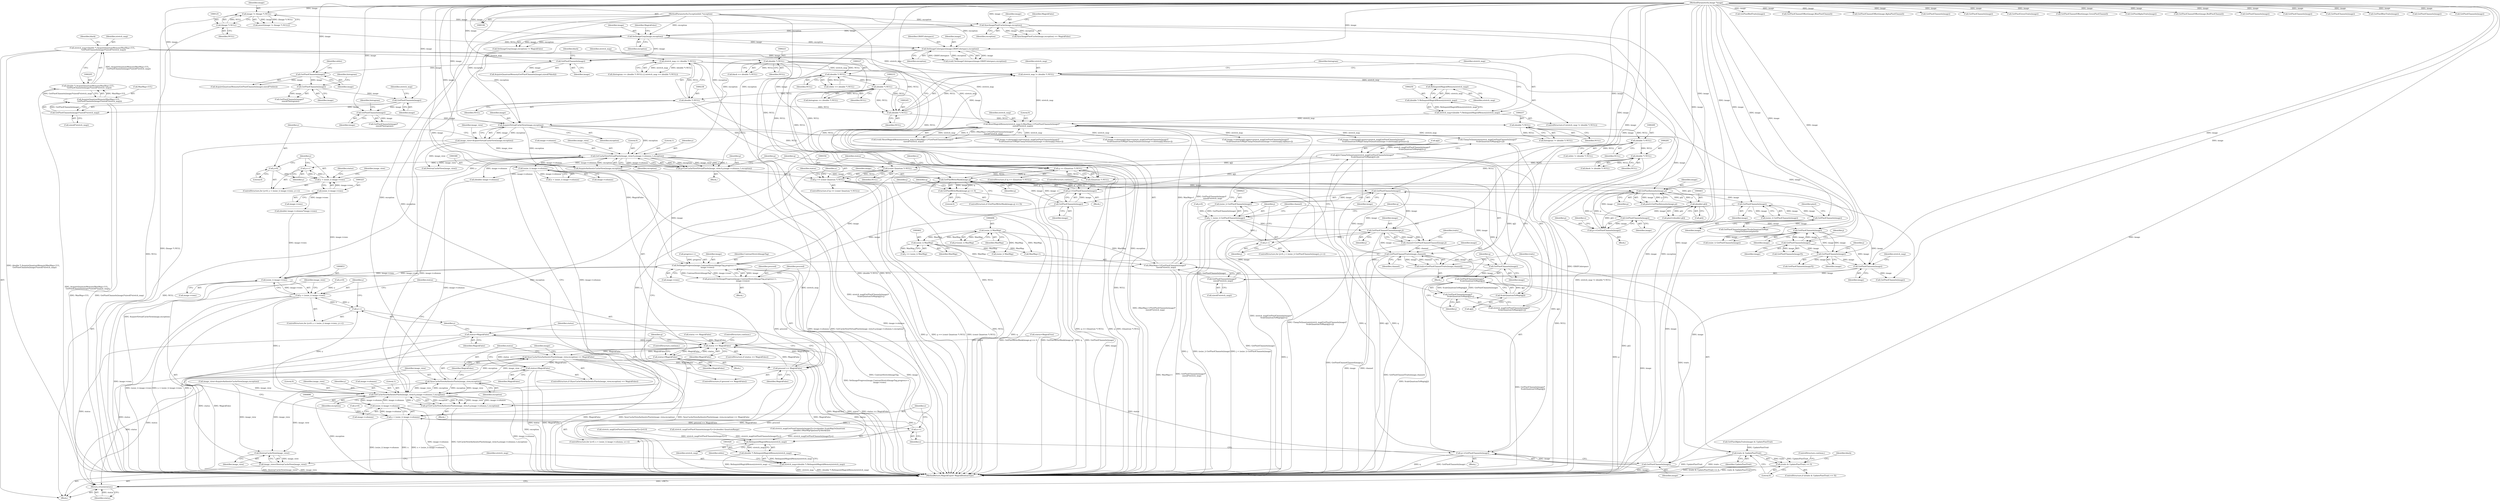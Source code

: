 digraph "0_ImageMagick_1cc6f0ccc92c20c7cab6c4a7335daf29c91f0d8e@pointer" {
"1000961" [label="(Call,ClampToQuantum(stretch_map[GetPixelChannels(image)*\n          ScaleQuantumToMap(q[j])+j]))"];
"1000544" [label="(Call,ResetMagickMemory(stretch_map,0,(MaxMap+1)*GetPixelChannels(image)*\n    sizeof(*stretch_map)))"];
"1000247" [label="(Call,stretch_map=(double *) RelinquishMagickMemory(stretch_map))"];
"1000249" [label="(Call,(double *) RelinquishMagickMemory(stretch_map))"];
"1000251" [label="(Call,RelinquishMagickMemory(stretch_map))"];
"1000242" [label="(Call,stretch_map != (double *) NULL)"];
"1000235" [label="(Call,stretch_map == (double *) NULL)"];
"1000202" [label="(Call,stretch_map=(double *) AcquireQuantumMemory(MaxMap+1UL,\n    GetPixelChannels(image)*sizeof(*stretch_map)))"];
"1000204" [label="(Call,(double *) AcquireQuantumMemory(MaxMap+1UL,\n    GetPixelChannels(image)*sizeof(*stretch_map)))"];
"1000206" [label="(Call,AcquireQuantumMemory(MaxMap+1UL,\n    GetPixelChannels(image)*sizeof(*stretch_map)))"];
"1000210" [label="(Call,GetPixelChannels(image)*sizeof(*stretch_map))"];
"1000211" [label="(Call,GetPixelChannels(image))"];
"1000197" [label="(Call,GetPixelChannels(image))"];
"1000183" [label="(Call,GetPixelChannels(image))"];
"1000173" [label="(Call,GetPixelChannels(image))"];
"1000158" [label="(Call,SetImageGray(image,exception))"];
"1000150" [label="(Call,SyncImagePixelCache(image,exception))"];
"1000122" [label="(Call,image != (Image *) NULL)"];
"1000107" [label="(MethodParameterIn,Image *image)"];
"1000124" [label="(Call,(Image *) NULL)"];
"1000110" [label="(MethodParameterIn,ExceptionInfo *exception)"];
"1000164" [label="(Call,SetImageColorspace(image,GRAYColorspace,exception))"];
"1000237" [label="(Call,(double *) NULL)"];
"1000232" [label="(Call,(double *) NULL)"];
"1000226" [label="(Call,(double *) NULL)"];
"1000220" [label="(Call,(double *) NULL)"];
"1000244" [label="(Call,(double *) NULL)"];
"1000547" [label="(Call,(MaxMap+1)*GetPixelChannels(image)*\n    sizeof(*stretch_map))"];
"1000495" [label="(Call,(ssize_t) MaxMap)"];
"1000461" [label="(Call,(ssize_t) MaxMap)"];
"1000551" [label="(Call,GetPixelChannels(image)*\n    sizeof(*stretch_map))"];
"1000552" [label="(Call,GetPixelChannels(image))"];
"1000510" [label="(Call,GetPixelChannels(image))"];
"1000473" [label="(Call,GetPixelChannels(image))"];
"1000434" [label="(Call,GetPixelChannels(image))"];
"1000315" [label="(Call,AcquireVirtualCacheView(image,exception))"];
"1000308" [label="(Call,GetPixelChannels(image))"];
"1000420" [label="(Call,GetPixelChannels(image))"];
"1000389" [label="(Call,GetPixelChannels(image))"];
"1000378" [label="(Call,GetPixelIntensity(image,p))"];
"1000402" [label="(Call,(double) p[i])"];
"1000351" [label="(Call,p == (const Quantum *) NULL)"];
"1000339" [label="(Call,p=GetCacheViewVirtualPixels(image_view,0,y,image->columns,1,exception))"];
"1000341" [label="(Call,GetCacheViewVirtualPixels(image_view,0,y,image->columns,1,exception))"];
"1000313" [label="(Call,image_view=AcquireVirtualCacheView(image,exception))"];
"1000322" [label="(Call,y < (ssize_t) image->rows)"];
"1000329" [label="(Call,y++)"];
"1000319" [label="(Call,y=0)"];
"1000324" [label="(Call,(ssize_t) image->rows)"];
"1000367" [label="(Call,(ssize_t) image->columns)"];
"1000353" [label="(Call,(const Quantum *) NULL)"];
"1000280" [label="(Call,(double *) NULL)"];
"1000268" [label="(Call,(double *) NULL)"];
"1000256" [label="(Call,(double *) NULL)"];
"1000418" [label="(Call,p+=GetPixelChannels(image))"];
"1000412" [label="(Call,GetPixelChannels(image))"];
"1000957" [label="(Call,q[j]=ClampToQuantum(stretch_map[GetPixelChannels(image)*\n          ScaleQuantumToMap(q[j])+j]))"];
"1000879" [label="(Call,q == (Quantum *) NULL)"];
"1000906" [label="(Call,GetPixelWriteMask(image,q))"];
"1000905" [label="(Call,GetPixelWriteMask(image,q) == 0)"];
"1000911" [label="(Call,q+=GetPixelChannels(image))"];
"1000913" [label="(Call,GetPixelChannels(image))"];
"1000998" [label="(Call,SetImageProgress(image,ContrastStretchImageTag,progress++,\n          image->rows))"];
"1000852" [label="(Call,(ssize_t) image->rows)"];
"1000850" [label="(Call,y < (ssize_t) image->rows)"];
"1000857" [label="(Call,y++)"];
"1000869" [label="(Call,GetCacheViewAuthenticPixels(image_view,0,y,image->columns,1,exception))"];
"1000867" [label="(Call,q=GetCacheViewAuthenticPixels(image_view,0,y,image->columns,1,exception))"];
"1000895" [label="(Call,(ssize_t) image->columns)"];
"1000893" [label="(Call,x < (ssize_t) image->columns)"];
"1000900" [label="(Call,x++)"];
"1000979" [label="(Call,SyncCacheViewAuthenticPixels(image_view,exception))"];
"1000978" [label="(Call,SyncCacheViewAuthenticPixels(image_view,exception) == MagickFalse)"];
"1000863" [label="(Call,status == MagickFalse)"];
"1000885" [label="(Call,status=MagickFalse)"];
"1001035" [label="(Return,return(status);)"];
"1000983" [label="(Call,status=MagickFalse)"];
"1001007" [label="(Call,proceed == MagickFalse)"];
"1001010" [label="(Call,status=MagickFalse)"];
"1001015" [label="(Call,DestroyCacheView(image_view))"];
"1001013" [label="(Call,image_view=DestroyCacheView(image_view))"];
"1000996" [label="(Call,proceed=SetImageProgress(image,ContrastStretchImageTag,progress++,\n          image->rows))"];
"1000924" [label="(Call,GetPixelChannels(image))"];
"1000922" [label="(Call,(ssize_t) GetPixelChannels(image))"];
"1000920" [label="(Call,j < (ssize_t) GetPixelChannels(image))"];
"1000932" [label="(Call,GetPixelChannelChannel(image,j))"];
"1000926" [label="(Call,j++)"];
"1000930" [label="(Call,channel=GetPixelChannelChannel(image,j))"];
"1000938" [label="(Call,GetPixelChannelTraits(image,channel))"];
"1000936" [label="(Call,traits=GetPixelChannelTraits(image,channel))"];
"1000943" [label="(Call,traits & UpdatePixelTrait)"];
"1000942" [label="(Call,(traits & UpdatePixelTrait) == 0)"];
"1000966" [label="(Call,GetPixelChannels(image))"];
"1000965" [label="(Call,GetPixelChannels(image)*\n          ScaleQuantumToMap(q[j]))"];
"1000964" [label="(Call,GetPixelChannels(image)*\n          ScaleQuantumToMap(q[j])+j)"];
"1000975" [label="(Call,GetPixelChannels(image))"];
"1000973" [label="(Call,q+=GetPixelChannels(image))"];
"1000968" [label="(Call,ScaleQuantumToMap(q[j]))"];
"1001021" [label="(Call,RelinquishMagickMemory(stretch_map))"];
"1001019" [label="(Call,(double *) RelinquishMagickMemory(stretch_map))"];
"1001017" [label="(Call,stretch_map=(double *) RelinquishMagickMemory(stretch_map))"];
"1000124" [label="(Call,(Image *) NULL)"];
"1000967" [label="(Identifier,image)"];
"1000367" [label="(Call,(ssize_t) image->columns)"];
"1000888" [label="(ControlStructure,continue;)"];
"1000166" [label="(Identifier,GRAYColorspace)"];
"1000335" [label="(Call,status == MagickFalse)"];
"1000854" [label="(Call,image->rows)"];
"1000997" [label="(Identifier,proceed)"];
"1000510" [label="(Call,GetPixelChannels(image))"];
"1000690" [label="(Call,GetPixelRedTraits(image))"];
"1000472" [label="(Call,GetPixelChannels(image)*j)"];
"1000962" [label="(Call,stretch_map[GetPixelChannels(image)*\n          ScaleQuantumToMap(q[j])+j])"];
"1000548" [label="(Call,MaxMap+1)"];
"1001014" [label="(Identifier,image_view)"];
"1000497" [label="(Identifier,MaxMap)"];
"1000880" [label="(Identifier,q)"];
"1000172" [label="(Call,AcquireQuantumMemory(GetPixelChannels(image),sizeof(*black)))"];
"1000973" [label="(Call,q+=GetPixelChannels(image))"];
"1000972" [label="(Identifier,j)"];
"1000339" [label="(Call,p=GetCacheViewVirtualPixels(image_view,0,y,image->columns,1,exception))"];
"1000984" [label="(Identifier,status)"];
"1000982" [label="(Identifier,MagickFalse)"];
"1000165" [label="(Identifier,image)"];
"1000906" [label="(Call,GetPixelWriteMask(image,q))"];
"1000893" [label="(Call,x < (ssize_t) image->columns)"];
"1000811" [label="(Call,image->colormap[j].alpha=stretch_map[GetPixelChannels(image)*\n              ScaleQuantumToMap(ClampToQuantum(image->colormap[j].alpha))+i])"];
"1000975" [label="(Call,GetPixelChannels(image))"];
"1000943" [label="(Call,traits & UpdatePixelTrait)"];
"1000345" [label="(Call,image->columns)"];
"1000577" [label="(Call,(ssize_t) MaxMap)"];
"1000964" [label="(Call,GetPixelChannels(image)*\n          ScaleQuantumToMap(q[j])+j)"];
"1000937" [label="(Identifier,traits)"];
"1000387" [label="(Call,(ssize_t) GetPixelChannels(image))"];
"1000920" [label="(Call,j < (ssize_t) GetPixelChannels(image))"];
"1000326" [label="(Call,image->rows)"];
"1000242" [label="(Call,stretch_map != (double *) NULL)"];
"1000843" [label="(Call,AcquireAuthenticCacheView(image,exception))"];
"1000886" [label="(Identifier,status)"];
"1000228" [label="(Identifier,NULL)"];
"1000412" [label="(Call,GetPixelChannels(image))"];
"1001037" [label="(MethodReturn,MagickExport MagickBooleanType)"];
"1000977" [label="(ControlStructure,if (SyncCacheViewAuthenticPixels(image_view,exception) == MagickFalse))"];
"1000928" [label="(Block,)"];
"1000459" [label="(Call,j <= (ssize_t) MaxMap)"];
"1000737" [label="(Call,image->colormap[j].green=stretch_map[GetPixelChannels(image)*\n              ScaleQuantumToMap(ClampToQuantum(image->colormap[j].green))+i])"];
"1000902" [label="(Block,)"];
"1000934" [label="(Identifier,j)"];
"1000435" [label="(Identifier,image)"];
"1000342" [label="(Identifier,image_view)"];
"1000979" [label="(Call,SyncCacheViewAuthenticPixels(image_view,exception))"];
"1000315" [label="(Call,AcquireVirtualCacheView(image,exception))"];
"1000344" [label="(Identifier,y)"];
"1000266" [label="(Call,white != (double *) NULL)"];
"1000234" [label="(Identifier,NULL)"];
"1000771" [label="(Call,GetPixelChannelOffset(image,BluePixelChannel))"];
"1000808" [label="(Call,GetPixelChannelOffset(image,AlphaPixelChannel))"];
"1000121" [label="(Call,assert(image != (Image *) NULL))"];
"1000158" [label="(Call,SetImageGray(image,exception))"];
"1000196" [label="(Call,GetPixelChannels(image)*\n    sizeof(*histogram))"];
"1000607" [label="(Call,GetPixelChannels(image))"];
"1000378" [label="(Call,GetPixelIntensity(image,p))"];
"1000321" [label="(Literal,0)"];
"1000218" [label="(Call,black == (double *) NULL)"];
"1000863" [label="(Call,status == MagickFalse)"];
"1000210" [label="(Call,GetPixelChannels(image)*sizeof(*stretch_map))"];
"1000897" [label="(Call,image->columns)"];
"1000980" [label="(Identifier,image_view)"];
"1000174" [label="(Identifier,image)"];
"1000981" [label="(Identifier,exception)"];
"1000871" [label="(Literal,0)"];
"1000944" [label="(Identifier,traits)"];
"1000236" [label="(Identifier,stretch_map)"];
"1000947" [label="(ControlStructure,continue;)"];
"1000749" [label="(Call,GetPixelChannels(image))"];
"1000206" [label="(Call,AcquireQuantumMemory(MaxMap+1UL,\n    GetPixelChannels(image)*sizeof(*stretch_map)))"];
"1000556" [label="(Identifier,stretch_map)"];
"1000243" [label="(Identifier,stretch_map)"];
"1000965" [label="(Call,GetPixelChannels(image)*\n          ScaleQuantumToMap(q[j]))"];
"1000317" [label="(Identifier,exception)"];
"1000353" [label="(Call,(const Quantum *) NULL)"];
"1000167" [label="(Identifier,exception)"];
"1001035" [label="(Return,return(status);)"];
"1000224" [label="(Call,white == (double *) NULL)"];
"1000400" [label="(Call,pixel=(double) p[i])"];
"1000926" [label="(Call,j++)"];
"1000727" [label="(Call,GetPixelGreenTraits(image))"];
"1000420" [label="(Call,GetPixelChannels(image))"];
"1000463" [label="(Identifier,MaxMap)"];
"1000931" [label="(Identifier,channel)"];
"1000642" [label="(Call,stretch_map[GetPixelChannels(image)*j+i]=(double) ScaleMapToQuantum(\n              (double) (MaxMap*gamma*(j-black[i]))))"];
"1000552" [label="(Call,GetPixelChannels(image))"];
"1000958" [label="(Call,q[j])"];
"1000187" [label="(Identifier,white)"];
"1000183" [label="(Call,GetPixelChannels(image))"];
"1001003" [label="(Call,image->rows)"];
"1000473" [label="(Call,GetPixelChannels(image))"];
"1000519" [label="(Call,(double) image->columns)"];
"1000900" [label="(Call,x++)"];
"1000434" [label="(Call,GetPixelChannels(image))"];
"1000869" [label="(Call,GetCacheViewAuthenticPixels(image_view,0,y,image->columns,1,exception))"];
"1000246" [label="(Identifier,NULL)"];
"1000404" [label="(Call,p[i])"];
"1000322" [label="(Call,y < (ssize_t) image->rows)"];
"1001010" [label="(Call,status=MagickFalse)"];
"1000173" [label="(Call,GetPixelChannels(image))"];
"1000258" [label="(Identifier,NULL)"];
"1000330" [label="(Identifier,y)"];
"1000734" [label="(Call,GetPixelChannelOffset(image,GreenPixelChannel))"];
"1001019" [label="(Call,(double *) RelinquishMagickMemory(stretch_map))"];
"1000542" [label="(Call,(void) ResetMagickMemory(stretch_map,0,(MaxMap+1)*GetPixelChannels(image)*\n    sizeof(*stretch_map)))"];
"1000983" [label="(Call,status=MagickFalse)"];
"1000939" [label="(Identifier,image)"];
"1001021" [label="(Call,RelinquishMagickMemory(stretch_map))"];
"1000162" [label="(Call,(void) SetImageColorspace(image,GRAYColorspace,exception))"];
"1000157" [label="(Call,SetImageGray(image,exception) != MagickFalse)"];
"1000909" [label="(Literal,0)"];
"1000107" [label="(MethodParameterIn,Image *image)"];
"1000235" [label="(Call,stretch_map == (double *) NULL)"];
"1000352" [label="(Identifier,p)"];
"1000282" [label="(Identifier,NULL)"];
"1000904" [label="(ControlStructure,if (GetPixelWriteMask(image,q) == 0))"];
"1000153" [label="(Identifier,MagickFalse)"];
"1000232" [label="(Call,(double *) NULL)"];
"1000946" [label="(Literal,0)"];
"1000847" [label="(Call,y=0)"];
"1000907" [label="(Identifier,image)"];
"1000254" [label="(Call,histogram != (double *) NULL)"];
"1000864" [label="(Identifier,status)"];
"1000184" [label="(Identifier,image)"];
"1000966" [label="(Call,GetPixelChannels(image))"];
"1000914" [label="(Identifier,image)"];
"1000211" [label="(Call,GetPixelChannels(image))"];
"1000126" [label="(Identifier,NULL)"];
"1000363" [label="(Identifier,x)"];
"1000318" [label="(ControlStructure,for (y=0; y < (ssize_t) image->rows; y++))"];
"1000867" [label="(Call,q=GetCacheViewAuthenticPixels(image_view,0,y,image->columns,1,exception))"];
"1000936" [label="(Call,traits=GetPixelChannelTraits(image,channel))"];
"1000546" [label="(Literal,0)"];
"1000351" [label="(Call,p == (const Quantum *) NULL)"];
"1000989" [label="(Identifier,image)"];
"1000917" [label="(Call,j=0)"];
"1001022" [label="(Identifier,stretch_map)"];
"1000940" [label="(Identifier,channel)"];
"1000512" [label="(Identifier,j)"];
"1000207" [label="(Call,MaxMap+1UL)"];
"1000255" [label="(Identifier,histogram)"];
"1001000" [label="(Identifier,ContrastStretchImageTag)"];
"1000239" [label="(Identifier,NULL)"];
"1000801" [label="(Call,GetPixelAlphaTraits(image))"];
"1000932" [label="(Call,GetPixelChannelChannel(image,j))"];
"1000389" [label="(Call,GetPixelChannels(image))"];
"1000908" [label="(Identifier,q)"];
"1000925" [label="(Identifier,image)"];
"1000390" [label="(Identifier,image)"];
"1000851" [label="(Identifier,y)"];
"1000251" [label="(Call,RelinquishMagickMemory(stretch_map))"];
"1000256" [label="(Call,(double *) NULL)"];
"1000868" [label="(Identifier,q)"];
"1000402" [label="(Call,(double) p[i])"];
"1000249" [label="(Call,(double *) RelinquishMagickMemory(stretch_map))"];
"1000413" [label="(Identifier,image)"];
"1000111" [label="(Block,)"];
"1000215" [label="(Identifier,stretch_map)"];
"1000915" [label="(ControlStructure,continue;)"];
"1000331" [label="(Block,)"];
"1000551" [label="(Call,GetPixelChannels(image)*\n    sizeof(*stretch_map))"];
"1000340" [label="(Identifier,p)"];
"1000307" [label="(Call,GetPixelChannels(image)*\n    sizeof(*histogram))"];
"1000697" [label="(Call,GetPixelChannelOffset(image,RedPixelChannel))"];
"1000910" [label="(Block,)"];
"1000241" [label="(ControlStructure,if (stretch_map != (double *) NULL))"];
"1000870" [label="(Identifier,image_view)"];
"1000226" [label="(Call,(double *) NULL)"];
"1001013" [label="(Call,image_view=DestroyCacheView(image_view))"];
"1000872" [label="(Identifier,y)"];
"1000544" [label="(Call,ResetMagickMemory(stretch_map,0,(MaxMap+1)*GetPixelChannels(image)*\n    sizeof(*stretch_map)))"];
"1000970" [label="(Identifier,q)"];
"1000547" [label="(Call,(MaxMap+1)*GetPixelChannels(image)*\n    sizeof(*stretch_map))"];
"1000927" [label="(Identifier,j)"];
"1000432" [label="(Call,(ssize_t) GetPixelChannels(image))"];
"1000994" [label="(Block,)"];
"1000978" [label="(Call,SyncCacheViewAuthenticPixels(image_view,exception) == MagickFalse)"];
"1000553" [label="(Identifier,image)"];
"1000873" [label="(Call,image->columns)"];
"1000918" [label="(Identifier,j)"];
"1000961" [label="(Call,ClampToQuantum(stretch_map[GetPixelChannels(image)*\n          ScaleQuantumToMap(q[j])+j]))"];
"1000889" [label="(ControlStructure,for (x=0; x < (ssize_t) image->columns; x++))"];
"1000876" [label="(Literal,1)"];
"1001007" [label="(Call,proceed == MagickFalse)"];
"1000268" [label="(Call,(double *) NULL)"];
"1000996" [label="(Call,proceed=SetImageProgress(image,ContrastStretchImageTag,progress++,\n          image->rows))"];
"1000308" [label="(Call,GetPixelChannels(image))"];
"1000901" [label="(Identifier,x)"];
"1000957" [label="(Call,q[j]=ClampToQuantum(stretch_map[GetPixelChannels(image)*\n          ScaleQuantumToMap(q[j])+j]))"];
"1000222" [label="(Identifier,NULL)"];
"1000700" [label="(Call,image->colormap[j].red=stretch_map[GetPixelChannels(image)*\n              ScaleQuantumToMap(ClampToQuantum(image->colormap[j].red))+i])"];
"1000878" [label="(ControlStructure,if (q == (Quantum *) NULL))"];
"1000336" [label="(Identifier,status)"];
"1000329" [label="(Call,y++)"];
"1000324" [label="(Call,(ssize_t) image->rows)"];
"1000850" [label="(Call,y < (ssize_t) image->rows)"];
"1000859" [label="(Block,)"];
"1000152" [label="(Identifier,exception)"];
"1000565" [label="(Call,GetPixelChannels(image))"];
"1000424" [label="(Call,DestroyCacheView(image_view))"];
"1000884" [label="(Block,)"];
"1000230" [label="(Call,histogram == (double *) NULL)"];
"1000198" [label="(Identifier,image)"];
"1000930" [label="(Call,channel=GetPixelChannelChannel(image,j))"];
"1000554" [label="(Call,sizeof(*stretch_map))"];
"1000229" [label="(Call,(histogram == (double *) NULL) || (stretch_map == (double *) NULL))"];
"1000376" [label="(Call,pixel=GetPixelIntensity(image,p))"];
"1000846" [label="(ControlStructure,for (y=0; y < (ssize_t) image->rows; y++))"];
"1000916" [label="(ControlStructure,for (j=0; j < (ssize_t) GetPixelChannels(image); j++))"];
"1000511" [label="(Identifier,image)"];
"1000945" [label="(Identifier,UpdatePixelTrait)"];
"1000474" [label="(Identifier,image)"];
"1000151" [label="(Identifier,image)"];
"1000379" [label="(Identifier,image)"];
"1000835" [label="(Call,status=MagickTrue)"];
"1000161" [label="(Identifier,MagickFalse)"];
"1000823" [label="(Call,GetPixelChannels(image))"];
"1000411" [label="(Call,GetPixelChannels(image)*ScaleQuantumToMap(\n          ClampToQuantum(pixel)))"];
"1000877" [label="(Identifier,exception)"];
"1000197" [label="(Call,GetPixelChannels(image))"];
"1000475" [label="(Identifier,j)"];
"1000518" [label="(Call,(double) image->columns*image->rows)"];
"1000349" [label="(Identifier,exception)"];
"1000545" [label="(Identifier,stretch_map)"];
"1000365" [label="(Call,x < (ssize_t) image->columns)"];
"1000122" [label="(Call,image != (Image *) NULL)"];
"1000495" [label="(Call,(ssize_t) MaxMap)"];
"1000602" [label="(Call,stretch_map[GetPixelChannels(image)*j+i]=0.0)"];
"1000320" [label="(Identifier,y)"];
"1000800" [label="(Call,GetPixelAlphaTraits(image) & UpdatePixelTrait)"];
"1000220" [label="(Call,(double *) NULL)"];
"1000313" [label="(Call,image_view=AcquireVirtualCacheView(image,exception))"];
"1000905" [label="(Call,GetPixelWriteMask(image,q) == 0)"];
"1000941" [label="(ControlStructure,if ((traits & UpdatePixelTrait) == 0))"];
"1000712" [label="(Call,GetPixelChannels(image))"];
"1000911" [label="(Call,q+=GetPixelChannels(image))"];
"1000852" [label="(Call,(ssize_t) image->rows)"];
"1000933" [label="(Identifier,image)"];
"1001018" [label="(Identifier,stretch_map)"];
"1000621" [label="(Call,stretch_map[GetPixelChannels(image)*j+i]=(double) QuantumRange)"];
"1000358" [label="(Identifier,status)"];
"1000894" [label="(Identifier,x)"];
"1000278" [label="(Call,black != (double *) NULL)"];
"1000160" [label="(Identifier,exception)"];
"1000202" [label="(Call,stretch_map=(double *) AcquireQuantumMemory(MaxMap+1UL,\n    GetPixelChannels(image)*sizeof(*stretch_map)))"];
"1000895" [label="(Call,(ssize_t) image->columns)"];
"1000786" [label="(Call,GetPixelChannels(image))"];
"1000204" [label="(Call,(double *) AcquireQuantumMemory(MaxMap+1UL,\n    GetPixelChannels(image)*sizeof(*stretch_map)))"];
"1000177" [label="(Identifier,black)"];
"1000890" [label="(Call,x=0)"];
"1001017" [label="(Call,stretch_map=(double *) RelinquishMagickMemory(stretch_map))"];
"1000858" [label="(Identifier,y)"];
"1000252" [label="(Identifier,stretch_map)"];
"1000416" [label="(Identifier,pixel)"];
"1000203" [label="(Identifier,stretch_map)"];
"1000881" [label="(Call,(Quantum *) NULL)"];
"1000369" [label="(Call,image->columns)"];
"1000841" [label="(Call,image_view=AcquireAuthenticCacheView(image,exception))"];
"1000201" [label="(Identifier,histogram)"];
"1000213" [label="(Call,sizeof(*stretch_map))"];
"1001006" [label="(ControlStructure,if (proceed == MagickFalse))"];
"1000974" [label="(Identifier,q)"];
"1001008" [label="(Identifier,proceed)"];
"1000312" [label="(Identifier,histogram)"];
"1000355" [label="(Identifier,NULL)"];
"1001001" [label="(Call,progress++)"];
"1000316" [label="(Identifier,image)"];
"1000270" [label="(Identifier,NULL)"];
"1000423" [label="(Identifier,image_view)"];
"1000857" [label="(Call,y++)"];
"1000969" [label="(Call,q[j])"];
"1001015" [label="(Call,DestroyCacheView(image_view))"];
"1000885" [label="(Call,status=MagickFalse)"];
"1000912" [label="(Identifier,q)"];
"1000938" [label="(Call,GetPixelChannelTraits(image,channel))"];
"1000123" [label="(Identifier,image)"];
"1000212" [label="(Identifier,image)"];
"1000159" [label="(Identifier,image)"];
"1000999" [label="(Identifier,image)"];
"1000418" [label="(Call,p+=GetPixelChannels(image))"];
"1000922" [label="(Call,(ssize_t) GetPixelChannels(image))"];
"1000419" [label="(Identifier,p)"];
"1000341" [label="(Call,GetCacheViewVirtualPixels(image_view,0,y,image->columns,1,exception))"];
"1001009" [label="(Identifier,MagickFalse)"];
"1000764" [label="(Call,GetPixelBlueTraits(image))"];
"1000323" [label="(Identifier,y)"];
"1001011" [label="(Identifier,status)"];
"1000774" [label="(Call,image->colormap[j].blue=stretch_map[GetPixelChannels(image)*\n              ScaleQuantumToMap(ClampToQuantum(image->colormap[j].blue))+i])"];
"1000866" [label="(ControlStructure,continue;)"];
"1000350" [label="(ControlStructure,if (p == (const Quantum *) NULL))"];
"1001036" [label="(Identifier,status)"];
"1000865" [label="(Identifier,MagickFalse)"];
"1000493" [label="(Call,j=(ssize_t) MaxMap)"];
"1000985" [label="(Identifier,MagickFalse)"];
"1000951" [label="(Identifier,black)"];
"1000461" [label="(Call,(ssize_t) MaxMap)"];
"1000626" [label="(Call,GetPixelChannels(image))"];
"1000968" [label="(Call,ScaleQuantumToMap(q[j]))"];
"1000891" [label="(Identifier,x)"];
"1000887" [label="(Identifier,MagickFalse)"];
"1000309" [label="(Identifier,image)"];
"1000343" [label="(Literal,0)"];
"1000314" [label="(Identifier,image_view)"];
"1000380" [label="(Identifier,p)"];
"1000942" [label="(Call,(traits & UpdatePixelTrait) == 0)"];
"1000998" [label="(Call,SetImageProgress(image,ContrastStretchImageTag,progress++,\n          image->rows))"];
"1000647" [label="(Call,GetPixelChannels(image))"];
"1000110" [label="(MethodParameterIn,ExceptionInfo *exception)"];
"1000248" [label="(Identifier,stretch_map)"];
"1000374" [label="(Block,)"];
"1000244" [label="(Call,(double *) NULL)"];
"1001012" [label="(Identifier,MagickFalse)"];
"1000976" [label="(Identifier,image)"];
"1001024" [label="(Identifier,white)"];
"1000149" [label="(Call,SyncImagePixelCache(image,exception) == MagickFalse)"];
"1000921" [label="(Identifier,j)"];
"1000280" [label="(Call,(double *) NULL)"];
"1000348" [label="(Literal,1)"];
"1000150" [label="(Call,SyncImagePixelCache(image,exception))"];
"1000509" [label="(Call,GetPixelChannels(image)*j)"];
"1000924" [label="(Call,GetPixelChannels(image))"];
"1000879" [label="(Call,q == (Quantum *) NULL)"];
"1000247" [label="(Call,stretch_map=(double *) RelinquishMagickMemory(stretch_map))"];
"1000182" [label="(Call,AcquireQuantumMemory(GetPixelChannels(image),sizeof(*white)))"];
"1000164" [label="(Call,SetImageColorspace(image,GRAYColorspace,exception))"];
"1000862" [label="(ControlStructure,if (status == MagickFalse))"];
"1000219" [label="(Identifier,black)"];
"1000373" [label="(Identifier,x)"];
"1000237" [label="(Call,(double *) NULL)"];
"1000319" [label="(Call,y=0)"];
"1000913" [label="(Call,GetPixelChannels(image))"];
"1000421" [label="(Identifier,image)"];
"1001016" [label="(Identifier,image_view)"];
"1000961" -> "1000957"  [label="AST: "];
"1000961" -> "1000962"  [label="CFG: "];
"1000962" -> "1000961"  [label="AST: "];
"1000957" -> "1000961"  [label="CFG: "];
"1000961" -> "1001037"  [label="DDG: stretch_map[GetPixelChannels(image)*\n          ScaleQuantumToMap(q[j])+j]"];
"1000961" -> "1000957"  [label="DDG: stretch_map[GetPixelChannels(image)*\n          ScaleQuantumToMap(q[j])+j]"];
"1000544" -> "1000961"  [label="DDG: stretch_map"];
"1000961" -> "1001021"  [label="DDG: stretch_map[GetPixelChannels(image)*\n          ScaleQuantumToMap(q[j])+j]"];
"1000544" -> "1000542"  [label="AST: "];
"1000544" -> "1000547"  [label="CFG: "];
"1000545" -> "1000544"  [label="AST: "];
"1000546" -> "1000544"  [label="AST: "];
"1000547" -> "1000544"  [label="AST: "];
"1000542" -> "1000544"  [label="CFG: "];
"1000544" -> "1001037"  [label="DDG: (MaxMap+1)*GetPixelChannels(image)*\n    sizeof(*stretch_map)"];
"1000544" -> "1000542"  [label="DDG: stretch_map"];
"1000544" -> "1000542"  [label="DDG: 0"];
"1000544" -> "1000542"  [label="DDG: (MaxMap+1)*GetPixelChannels(image)*\n    sizeof(*stretch_map)"];
"1000247" -> "1000544"  [label="DDG: stretch_map"];
"1000235" -> "1000544"  [label="DDG: stretch_map"];
"1000202" -> "1000544"  [label="DDG: stretch_map"];
"1000242" -> "1000544"  [label="DDG: stretch_map"];
"1000547" -> "1000544"  [label="DDG: MaxMap+1"];
"1000547" -> "1000544"  [label="DDG: GetPixelChannels(image)*\n    sizeof(*stretch_map)"];
"1000544" -> "1000700"  [label="DDG: stretch_map"];
"1000544" -> "1000737"  [label="DDG: stretch_map"];
"1000544" -> "1000774"  [label="DDG: stretch_map"];
"1000544" -> "1000811"  [label="DDG: stretch_map"];
"1000544" -> "1001021"  [label="DDG: stretch_map"];
"1000247" -> "1000241"  [label="AST: "];
"1000247" -> "1000249"  [label="CFG: "];
"1000248" -> "1000247"  [label="AST: "];
"1000249" -> "1000247"  [label="AST: "];
"1000255" -> "1000247"  [label="CFG: "];
"1000249" -> "1000247"  [label="DDG: RelinquishMagickMemory(stretch_map)"];
"1000249" -> "1000251"  [label="CFG: "];
"1000250" -> "1000249"  [label="AST: "];
"1000251" -> "1000249"  [label="AST: "];
"1000251" -> "1000249"  [label="DDG: stretch_map"];
"1000251" -> "1000252"  [label="CFG: "];
"1000252" -> "1000251"  [label="AST: "];
"1000242" -> "1000251"  [label="DDG: stretch_map"];
"1000242" -> "1000241"  [label="AST: "];
"1000242" -> "1000244"  [label="CFG: "];
"1000243" -> "1000242"  [label="AST: "];
"1000244" -> "1000242"  [label="AST: "];
"1000248" -> "1000242"  [label="CFG: "];
"1000255" -> "1000242"  [label="CFG: "];
"1000242" -> "1001037"  [label="DDG: stretch_map != (double *) NULL"];
"1000235" -> "1000242"  [label="DDG: stretch_map"];
"1000202" -> "1000242"  [label="DDG: stretch_map"];
"1000244" -> "1000242"  [label="DDG: NULL"];
"1000235" -> "1000229"  [label="AST: "];
"1000235" -> "1000237"  [label="CFG: "];
"1000236" -> "1000235"  [label="AST: "];
"1000237" -> "1000235"  [label="AST: "];
"1000229" -> "1000235"  [label="CFG: "];
"1000235" -> "1001037"  [label="DDG: (double *) NULL"];
"1000235" -> "1000229"  [label="DDG: stretch_map"];
"1000235" -> "1000229"  [label="DDG: (double *) NULL"];
"1000202" -> "1000235"  [label="DDG: stretch_map"];
"1000237" -> "1000235"  [label="DDG: NULL"];
"1000202" -> "1000111"  [label="AST: "];
"1000202" -> "1000204"  [label="CFG: "];
"1000203" -> "1000202"  [label="AST: "];
"1000204" -> "1000202"  [label="AST: "];
"1000219" -> "1000202"  [label="CFG: "];
"1000202" -> "1001037"  [label="DDG: (double *) AcquireQuantumMemory(MaxMap+1UL,\n    GetPixelChannels(image)*sizeof(*stretch_map))"];
"1000204" -> "1000202"  [label="DDG: AcquireQuantumMemory(MaxMap+1UL,\n    GetPixelChannels(image)*sizeof(*stretch_map))"];
"1000204" -> "1000206"  [label="CFG: "];
"1000205" -> "1000204"  [label="AST: "];
"1000206" -> "1000204"  [label="AST: "];
"1000204" -> "1001037"  [label="DDG: AcquireQuantumMemory(MaxMap+1UL,\n    GetPixelChannels(image)*sizeof(*stretch_map))"];
"1000206" -> "1000204"  [label="DDG: MaxMap+1UL"];
"1000206" -> "1000204"  [label="DDG: GetPixelChannels(image)*sizeof(*stretch_map)"];
"1000206" -> "1000210"  [label="CFG: "];
"1000207" -> "1000206"  [label="AST: "];
"1000210" -> "1000206"  [label="AST: "];
"1000206" -> "1001037"  [label="DDG: GetPixelChannels(image)*sizeof(*stretch_map)"];
"1000206" -> "1001037"  [label="DDG: MaxMap+1UL"];
"1000210" -> "1000206"  [label="DDG: GetPixelChannels(image)"];
"1000210" -> "1000213"  [label="CFG: "];
"1000211" -> "1000210"  [label="AST: "];
"1000213" -> "1000210"  [label="AST: "];
"1000211" -> "1000210"  [label="DDG: image"];
"1000211" -> "1000212"  [label="CFG: "];
"1000212" -> "1000211"  [label="AST: "];
"1000215" -> "1000211"  [label="CFG: "];
"1000197" -> "1000211"  [label="DDG: image"];
"1000107" -> "1000211"  [label="DDG: image"];
"1000211" -> "1000308"  [label="DDG: image"];
"1000197" -> "1000196"  [label="AST: "];
"1000197" -> "1000198"  [label="CFG: "];
"1000198" -> "1000197"  [label="AST: "];
"1000201" -> "1000197"  [label="CFG: "];
"1000197" -> "1000196"  [label="DDG: image"];
"1000183" -> "1000197"  [label="DDG: image"];
"1000107" -> "1000197"  [label="DDG: image"];
"1000183" -> "1000182"  [label="AST: "];
"1000183" -> "1000184"  [label="CFG: "];
"1000184" -> "1000183"  [label="AST: "];
"1000187" -> "1000183"  [label="CFG: "];
"1000183" -> "1000182"  [label="DDG: image"];
"1000173" -> "1000183"  [label="DDG: image"];
"1000107" -> "1000183"  [label="DDG: image"];
"1000173" -> "1000172"  [label="AST: "];
"1000173" -> "1000174"  [label="CFG: "];
"1000174" -> "1000173"  [label="AST: "];
"1000177" -> "1000173"  [label="CFG: "];
"1000173" -> "1000172"  [label="DDG: image"];
"1000158" -> "1000173"  [label="DDG: image"];
"1000164" -> "1000173"  [label="DDG: image"];
"1000107" -> "1000173"  [label="DDG: image"];
"1000158" -> "1000157"  [label="AST: "];
"1000158" -> "1000160"  [label="CFG: "];
"1000159" -> "1000158"  [label="AST: "];
"1000160" -> "1000158"  [label="AST: "];
"1000161" -> "1000158"  [label="CFG: "];
"1000158" -> "1000157"  [label="DDG: image"];
"1000158" -> "1000157"  [label="DDG: exception"];
"1000150" -> "1000158"  [label="DDG: image"];
"1000150" -> "1000158"  [label="DDG: exception"];
"1000107" -> "1000158"  [label="DDG: image"];
"1000110" -> "1000158"  [label="DDG: exception"];
"1000158" -> "1000164"  [label="DDG: image"];
"1000158" -> "1000164"  [label="DDG: exception"];
"1000158" -> "1000315"  [label="DDG: exception"];
"1000150" -> "1000149"  [label="AST: "];
"1000150" -> "1000152"  [label="CFG: "];
"1000151" -> "1000150"  [label="AST: "];
"1000152" -> "1000150"  [label="AST: "];
"1000153" -> "1000150"  [label="CFG: "];
"1000150" -> "1001037"  [label="DDG: image"];
"1000150" -> "1001037"  [label="DDG: exception"];
"1000150" -> "1000149"  [label="DDG: image"];
"1000150" -> "1000149"  [label="DDG: exception"];
"1000122" -> "1000150"  [label="DDG: image"];
"1000107" -> "1000150"  [label="DDG: image"];
"1000110" -> "1000150"  [label="DDG: exception"];
"1000122" -> "1000121"  [label="AST: "];
"1000122" -> "1000124"  [label="CFG: "];
"1000123" -> "1000122"  [label="AST: "];
"1000124" -> "1000122"  [label="AST: "];
"1000121" -> "1000122"  [label="CFG: "];
"1000122" -> "1001037"  [label="DDG: (Image *) NULL"];
"1000122" -> "1000121"  [label="DDG: image"];
"1000122" -> "1000121"  [label="DDG: (Image *) NULL"];
"1000107" -> "1000122"  [label="DDG: image"];
"1000124" -> "1000122"  [label="DDG: NULL"];
"1000107" -> "1000106"  [label="AST: "];
"1000107" -> "1001037"  [label="DDG: image"];
"1000107" -> "1000164"  [label="DDG: image"];
"1000107" -> "1000308"  [label="DDG: image"];
"1000107" -> "1000315"  [label="DDG: image"];
"1000107" -> "1000378"  [label="DDG: image"];
"1000107" -> "1000389"  [label="DDG: image"];
"1000107" -> "1000412"  [label="DDG: image"];
"1000107" -> "1000420"  [label="DDG: image"];
"1000107" -> "1000434"  [label="DDG: image"];
"1000107" -> "1000473"  [label="DDG: image"];
"1000107" -> "1000510"  [label="DDG: image"];
"1000107" -> "1000552"  [label="DDG: image"];
"1000107" -> "1000565"  [label="DDG: image"];
"1000107" -> "1000607"  [label="DDG: image"];
"1000107" -> "1000626"  [label="DDG: image"];
"1000107" -> "1000647"  [label="DDG: image"];
"1000107" -> "1000690"  [label="DDG: image"];
"1000107" -> "1000697"  [label="DDG: image"];
"1000107" -> "1000712"  [label="DDG: image"];
"1000107" -> "1000727"  [label="DDG: image"];
"1000107" -> "1000734"  [label="DDG: image"];
"1000107" -> "1000749"  [label="DDG: image"];
"1000107" -> "1000764"  [label="DDG: image"];
"1000107" -> "1000771"  [label="DDG: image"];
"1000107" -> "1000786"  [label="DDG: image"];
"1000107" -> "1000801"  [label="DDG: image"];
"1000107" -> "1000808"  [label="DDG: image"];
"1000107" -> "1000823"  [label="DDG: image"];
"1000107" -> "1000843"  [label="DDG: image"];
"1000107" -> "1000906"  [label="DDG: image"];
"1000107" -> "1000913"  [label="DDG: image"];
"1000107" -> "1000924"  [label="DDG: image"];
"1000107" -> "1000932"  [label="DDG: image"];
"1000107" -> "1000938"  [label="DDG: image"];
"1000107" -> "1000966"  [label="DDG: image"];
"1000107" -> "1000975"  [label="DDG: image"];
"1000107" -> "1000998"  [label="DDG: image"];
"1000124" -> "1000126"  [label="CFG: "];
"1000125" -> "1000124"  [label="AST: "];
"1000126" -> "1000124"  [label="AST: "];
"1000124" -> "1001037"  [label="DDG: NULL"];
"1000124" -> "1000220"  [label="DDG: NULL"];
"1000110" -> "1000106"  [label="AST: "];
"1000110" -> "1001037"  [label="DDG: exception"];
"1000110" -> "1000164"  [label="DDG: exception"];
"1000110" -> "1000315"  [label="DDG: exception"];
"1000110" -> "1000341"  [label="DDG: exception"];
"1000110" -> "1000843"  [label="DDG: exception"];
"1000110" -> "1000869"  [label="DDG: exception"];
"1000110" -> "1000979"  [label="DDG: exception"];
"1000164" -> "1000162"  [label="AST: "];
"1000164" -> "1000167"  [label="CFG: "];
"1000165" -> "1000164"  [label="AST: "];
"1000166" -> "1000164"  [label="AST: "];
"1000167" -> "1000164"  [label="AST: "];
"1000162" -> "1000164"  [label="CFG: "];
"1000164" -> "1001037"  [label="DDG: GRAYColorspace"];
"1000164" -> "1000162"  [label="DDG: image"];
"1000164" -> "1000162"  [label="DDG: GRAYColorspace"];
"1000164" -> "1000162"  [label="DDG: exception"];
"1000164" -> "1000315"  [label="DDG: exception"];
"1000237" -> "1000239"  [label="CFG: "];
"1000238" -> "1000237"  [label="AST: "];
"1000239" -> "1000237"  [label="AST: "];
"1000237" -> "1001037"  [label="DDG: NULL"];
"1000232" -> "1000237"  [label="DDG: NULL"];
"1000237" -> "1000244"  [label="DDG: NULL"];
"1000237" -> "1000353"  [label="DDG: NULL"];
"1000237" -> "1000881"  [label="DDG: NULL"];
"1000232" -> "1000230"  [label="AST: "];
"1000232" -> "1000234"  [label="CFG: "];
"1000233" -> "1000232"  [label="AST: "];
"1000234" -> "1000232"  [label="AST: "];
"1000230" -> "1000232"  [label="CFG: "];
"1000232" -> "1001037"  [label="DDG: NULL"];
"1000232" -> "1000230"  [label="DDG: NULL"];
"1000226" -> "1000232"  [label="DDG: NULL"];
"1000232" -> "1000244"  [label="DDG: NULL"];
"1000232" -> "1000353"  [label="DDG: NULL"];
"1000232" -> "1000881"  [label="DDG: NULL"];
"1000226" -> "1000224"  [label="AST: "];
"1000226" -> "1000228"  [label="CFG: "];
"1000227" -> "1000226"  [label="AST: "];
"1000228" -> "1000226"  [label="AST: "];
"1000224" -> "1000226"  [label="CFG: "];
"1000226" -> "1001037"  [label="DDG: NULL"];
"1000226" -> "1000224"  [label="DDG: NULL"];
"1000220" -> "1000226"  [label="DDG: NULL"];
"1000226" -> "1000244"  [label="DDG: NULL"];
"1000226" -> "1000353"  [label="DDG: NULL"];
"1000226" -> "1000881"  [label="DDG: NULL"];
"1000220" -> "1000218"  [label="AST: "];
"1000220" -> "1000222"  [label="CFG: "];
"1000221" -> "1000220"  [label="AST: "];
"1000222" -> "1000220"  [label="AST: "];
"1000218" -> "1000220"  [label="CFG: "];
"1000220" -> "1001037"  [label="DDG: NULL"];
"1000220" -> "1000218"  [label="DDG: NULL"];
"1000220" -> "1000244"  [label="DDG: NULL"];
"1000220" -> "1000353"  [label="DDG: NULL"];
"1000220" -> "1000881"  [label="DDG: NULL"];
"1000244" -> "1000246"  [label="CFG: "];
"1000245" -> "1000244"  [label="AST: "];
"1000246" -> "1000244"  [label="AST: "];
"1000244" -> "1000256"  [label="DDG: NULL"];
"1000547" -> "1000551"  [label="CFG: "];
"1000548" -> "1000547"  [label="AST: "];
"1000551" -> "1000547"  [label="AST: "];
"1000547" -> "1001037"  [label="DDG: MaxMap+1"];
"1000547" -> "1001037"  [label="DDG: GetPixelChannels(image)*\n    sizeof(*stretch_map)"];
"1000495" -> "1000547"  [label="DDG: MaxMap"];
"1000461" -> "1000547"  [label="DDG: MaxMap"];
"1000551" -> "1000547"  [label="DDG: GetPixelChannels(image)"];
"1000495" -> "1000493"  [label="AST: "];
"1000495" -> "1000497"  [label="CFG: "];
"1000496" -> "1000495"  [label="AST: "];
"1000497" -> "1000495"  [label="AST: "];
"1000493" -> "1000495"  [label="CFG: "];
"1000495" -> "1000461"  [label="DDG: MaxMap"];
"1000495" -> "1000493"  [label="DDG: MaxMap"];
"1000461" -> "1000495"  [label="DDG: MaxMap"];
"1000495" -> "1000548"  [label="DDG: MaxMap"];
"1000495" -> "1000577"  [label="DDG: MaxMap"];
"1000461" -> "1000459"  [label="AST: "];
"1000461" -> "1000463"  [label="CFG: "];
"1000462" -> "1000461"  [label="AST: "];
"1000463" -> "1000461"  [label="AST: "];
"1000459" -> "1000461"  [label="CFG: "];
"1000461" -> "1000459"  [label="DDG: MaxMap"];
"1000461" -> "1000548"  [label="DDG: MaxMap"];
"1000461" -> "1000577"  [label="DDG: MaxMap"];
"1000551" -> "1000554"  [label="CFG: "];
"1000552" -> "1000551"  [label="AST: "];
"1000554" -> "1000551"  [label="AST: "];
"1000552" -> "1000551"  [label="DDG: image"];
"1000552" -> "1000553"  [label="CFG: "];
"1000553" -> "1000552"  [label="AST: "];
"1000556" -> "1000552"  [label="CFG: "];
"1000510" -> "1000552"  [label="DDG: image"];
"1000473" -> "1000552"  [label="DDG: image"];
"1000434" -> "1000552"  [label="DDG: image"];
"1000552" -> "1000565"  [label="DDG: image"];
"1000510" -> "1000509"  [label="AST: "];
"1000510" -> "1000511"  [label="CFG: "];
"1000511" -> "1000510"  [label="AST: "];
"1000512" -> "1000510"  [label="CFG: "];
"1000510" -> "1000434"  [label="DDG: image"];
"1000510" -> "1000509"  [label="DDG: image"];
"1000473" -> "1000510"  [label="DDG: image"];
"1000434" -> "1000510"  [label="DDG: image"];
"1000473" -> "1000472"  [label="AST: "];
"1000473" -> "1000474"  [label="CFG: "];
"1000474" -> "1000473"  [label="AST: "];
"1000475" -> "1000473"  [label="CFG: "];
"1000473" -> "1000434"  [label="DDG: image"];
"1000473" -> "1000472"  [label="DDG: image"];
"1000434" -> "1000473"  [label="DDG: image"];
"1000434" -> "1000432"  [label="AST: "];
"1000434" -> "1000435"  [label="CFG: "];
"1000435" -> "1000434"  [label="AST: "];
"1000432" -> "1000434"  [label="CFG: "];
"1000434" -> "1000432"  [label="DDG: image"];
"1000315" -> "1000434"  [label="DDG: image"];
"1000420" -> "1000434"  [label="DDG: image"];
"1000315" -> "1000313"  [label="AST: "];
"1000315" -> "1000317"  [label="CFG: "];
"1000316" -> "1000315"  [label="AST: "];
"1000317" -> "1000315"  [label="AST: "];
"1000313" -> "1000315"  [label="CFG: "];
"1000315" -> "1000313"  [label="DDG: image"];
"1000315" -> "1000313"  [label="DDG: exception"];
"1000308" -> "1000315"  [label="DDG: image"];
"1000315" -> "1000341"  [label="DDG: exception"];
"1000315" -> "1000378"  [label="DDG: image"];
"1000315" -> "1000843"  [label="DDG: exception"];
"1000308" -> "1000307"  [label="AST: "];
"1000308" -> "1000309"  [label="CFG: "];
"1000309" -> "1000308"  [label="AST: "];
"1000312" -> "1000308"  [label="CFG: "];
"1000308" -> "1000307"  [label="DDG: image"];
"1000420" -> "1000418"  [label="AST: "];
"1000420" -> "1000421"  [label="CFG: "];
"1000421" -> "1000420"  [label="AST: "];
"1000418" -> "1000420"  [label="CFG: "];
"1000420" -> "1000378"  [label="DDG: image"];
"1000420" -> "1000418"  [label="DDG: image"];
"1000389" -> "1000420"  [label="DDG: image"];
"1000389" -> "1000387"  [label="AST: "];
"1000389" -> "1000390"  [label="CFG: "];
"1000390" -> "1000389"  [label="AST: "];
"1000387" -> "1000389"  [label="CFG: "];
"1000389" -> "1000387"  [label="DDG: image"];
"1000378" -> "1000389"  [label="DDG: image"];
"1000412" -> "1000389"  [label="DDG: image"];
"1000389" -> "1000412"  [label="DDG: image"];
"1000378" -> "1000376"  [label="AST: "];
"1000378" -> "1000380"  [label="CFG: "];
"1000379" -> "1000378"  [label="AST: "];
"1000380" -> "1000378"  [label="AST: "];
"1000376" -> "1000378"  [label="CFG: "];
"1000378" -> "1000376"  [label="DDG: image"];
"1000378" -> "1000376"  [label="DDG: p"];
"1000402" -> "1000378"  [label="DDG: p[i]"];
"1000351" -> "1000378"  [label="DDG: p"];
"1000418" -> "1000378"  [label="DDG: p"];
"1000378" -> "1000402"  [label="DDG: p"];
"1000378" -> "1000418"  [label="DDG: p"];
"1000402" -> "1000400"  [label="AST: "];
"1000402" -> "1000404"  [label="CFG: "];
"1000403" -> "1000402"  [label="AST: "];
"1000404" -> "1000402"  [label="AST: "];
"1000400" -> "1000402"  [label="CFG: "];
"1000402" -> "1001037"  [label="DDG: p[i]"];
"1000402" -> "1000351"  [label="DDG: p[i]"];
"1000402" -> "1000400"  [label="DDG: p[i]"];
"1000402" -> "1000418"  [label="DDG: p[i]"];
"1000351" -> "1000350"  [label="AST: "];
"1000351" -> "1000353"  [label="CFG: "];
"1000352" -> "1000351"  [label="AST: "];
"1000353" -> "1000351"  [label="AST: "];
"1000358" -> "1000351"  [label="CFG: "];
"1000363" -> "1000351"  [label="CFG: "];
"1000351" -> "1001037"  [label="DDG: p == (const Quantum *) NULL"];
"1000351" -> "1001037"  [label="DDG: (const Quantum *) NULL"];
"1000351" -> "1001037"  [label="DDG: p"];
"1000339" -> "1000351"  [label="DDG: p"];
"1000353" -> "1000351"  [label="DDG: NULL"];
"1000339" -> "1000331"  [label="AST: "];
"1000339" -> "1000341"  [label="CFG: "];
"1000340" -> "1000339"  [label="AST: "];
"1000341" -> "1000339"  [label="AST: "];
"1000352" -> "1000339"  [label="CFG: "];
"1000339" -> "1001037"  [label="DDG: GetCacheViewVirtualPixels(image_view,0,y,image->columns,1,exception)"];
"1000341" -> "1000339"  [label="DDG: 0"];
"1000341" -> "1000339"  [label="DDG: exception"];
"1000341" -> "1000339"  [label="DDG: image_view"];
"1000341" -> "1000339"  [label="DDG: y"];
"1000341" -> "1000339"  [label="DDG: 1"];
"1000341" -> "1000339"  [label="DDG: image->columns"];
"1000341" -> "1000349"  [label="CFG: "];
"1000342" -> "1000341"  [label="AST: "];
"1000343" -> "1000341"  [label="AST: "];
"1000344" -> "1000341"  [label="AST: "];
"1000345" -> "1000341"  [label="AST: "];
"1000348" -> "1000341"  [label="AST: "];
"1000349" -> "1000341"  [label="AST: "];
"1000341" -> "1001037"  [label="DDG: image->columns"];
"1000341" -> "1000329"  [label="DDG: y"];
"1000313" -> "1000341"  [label="DDG: image_view"];
"1000322" -> "1000341"  [label="DDG: y"];
"1000367" -> "1000341"  [label="DDG: image->columns"];
"1000341" -> "1000367"  [label="DDG: image->columns"];
"1000341" -> "1000424"  [label="DDG: image_view"];
"1000341" -> "1000519"  [label="DDG: image->columns"];
"1000341" -> "1000843"  [label="DDG: exception"];
"1000341" -> "1000869"  [label="DDG: image->columns"];
"1000313" -> "1000111"  [label="AST: "];
"1000314" -> "1000313"  [label="AST: "];
"1000320" -> "1000313"  [label="CFG: "];
"1000313" -> "1001037"  [label="DDG: AcquireVirtualCacheView(image,exception)"];
"1000313" -> "1000424"  [label="DDG: image_view"];
"1000322" -> "1000318"  [label="AST: "];
"1000322" -> "1000324"  [label="CFG: "];
"1000323" -> "1000322"  [label="AST: "];
"1000324" -> "1000322"  [label="AST: "];
"1000336" -> "1000322"  [label="CFG: "];
"1000423" -> "1000322"  [label="CFG: "];
"1000329" -> "1000322"  [label="DDG: y"];
"1000319" -> "1000322"  [label="DDG: y"];
"1000324" -> "1000322"  [label="DDG: image->rows"];
"1000322" -> "1000329"  [label="DDG: y"];
"1000329" -> "1000318"  [label="AST: "];
"1000329" -> "1000330"  [label="CFG: "];
"1000330" -> "1000329"  [label="AST: "];
"1000323" -> "1000329"  [label="CFG: "];
"1000319" -> "1000318"  [label="AST: "];
"1000319" -> "1000321"  [label="CFG: "];
"1000320" -> "1000319"  [label="AST: "];
"1000321" -> "1000319"  [label="AST: "];
"1000323" -> "1000319"  [label="CFG: "];
"1000324" -> "1000326"  [label="CFG: "];
"1000325" -> "1000324"  [label="AST: "];
"1000326" -> "1000324"  [label="AST: "];
"1000324" -> "1000518"  [label="DDG: image->rows"];
"1000324" -> "1000852"  [label="DDG: image->rows"];
"1000367" -> "1000365"  [label="AST: "];
"1000367" -> "1000369"  [label="CFG: "];
"1000368" -> "1000367"  [label="AST: "];
"1000369" -> "1000367"  [label="AST: "];
"1000365" -> "1000367"  [label="CFG: "];
"1000367" -> "1001037"  [label="DDG: image->columns"];
"1000367" -> "1000365"  [label="DDG: image->columns"];
"1000367" -> "1000519"  [label="DDG: image->columns"];
"1000367" -> "1000869"  [label="DDG: image->columns"];
"1000353" -> "1000355"  [label="CFG: "];
"1000354" -> "1000353"  [label="AST: "];
"1000355" -> "1000353"  [label="AST: "];
"1000353" -> "1001037"  [label="DDG: NULL"];
"1000280" -> "1000353"  [label="DDG: NULL"];
"1000353" -> "1000881"  [label="DDG: NULL"];
"1000280" -> "1000278"  [label="AST: "];
"1000280" -> "1000282"  [label="CFG: "];
"1000281" -> "1000280"  [label="AST: "];
"1000282" -> "1000280"  [label="AST: "];
"1000278" -> "1000280"  [label="CFG: "];
"1000280" -> "1001037"  [label="DDG: NULL"];
"1000280" -> "1000278"  [label="DDG: NULL"];
"1000268" -> "1000280"  [label="DDG: NULL"];
"1000280" -> "1000881"  [label="DDG: NULL"];
"1000268" -> "1000266"  [label="AST: "];
"1000268" -> "1000270"  [label="CFG: "];
"1000269" -> "1000268"  [label="AST: "];
"1000270" -> "1000268"  [label="AST: "];
"1000266" -> "1000268"  [label="CFG: "];
"1000268" -> "1000266"  [label="DDG: NULL"];
"1000256" -> "1000268"  [label="DDG: NULL"];
"1000256" -> "1000254"  [label="AST: "];
"1000256" -> "1000258"  [label="CFG: "];
"1000257" -> "1000256"  [label="AST: "];
"1000258" -> "1000256"  [label="AST: "];
"1000254" -> "1000256"  [label="CFG: "];
"1000256" -> "1000254"  [label="DDG: NULL"];
"1000418" -> "1000374"  [label="AST: "];
"1000419" -> "1000418"  [label="AST: "];
"1000373" -> "1000418"  [label="CFG: "];
"1000418" -> "1001037"  [label="DDG: p"];
"1000412" -> "1000411"  [label="AST: "];
"1000412" -> "1000413"  [label="CFG: "];
"1000413" -> "1000412"  [label="AST: "];
"1000416" -> "1000412"  [label="CFG: "];
"1000412" -> "1000411"  [label="DDG: image"];
"1000957" -> "1000928"  [label="AST: "];
"1000958" -> "1000957"  [label="AST: "];
"1000927" -> "1000957"  [label="CFG: "];
"1000957" -> "1001037"  [label="DDG: q[j]"];
"1000957" -> "1001037"  [label="DDG: ClampToQuantum(stretch_map[GetPixelChannels(image)*\n          ScaleQuantumToMap(q[j])+j])"];
"1000957" -> "1000879"  [label="DDG: q[j]"];
"1000957" -> "1000906"  [label="DDG: q[j]"];
"1000957" -> "1000911"  [label="DDG: q[j]"];
"1000957" -> "1000968"  [label="DDG: q[j]"];
"1000957" -> "1000973"  [label="DDG: q[j]"];
"1000879" -> "1000878"  [label="AST: "];
"1000879" -> "1000881"  [label="CFG: "];
"1000880" -> "1000879"  [label="AST: "];
"1000881" -> "1000879"  [label="AST: "];
"1000886" -> "1000879"  [label="CFG: "];
"1000891" -> "1000879"  [label="CFG: "];
"1000879" -> "1001037"  [label="DDG: (Quantum *) NULL"];
"1000879" -> "1001037"  [label="DDG: q == (Quantum *) NULL"];
"1000879" -> "1001037"  [label="DDG: q"];
"1000867" -> "1000879"  [label="DDG: q"];
"1000881" -> "1000879"  [label="DDG: NULL"];
"1000879" -> "1000906"  [label="DDG: q"];
"1000906" -> "1000905"  [label="AST: "];
"1000906" -> "1000908"  [label="CFG: "];
"1000907" -> "1000906"  [label="AST: "];
"1000908" -> "1000906"  [label="AST: "];
"1000909" -> "1000906"  [label="CFG: "];
"1000906" -> "1001037"  [label="DDG: q"];
"1000906" -> "1000905"  [label="DDG: image"];
"1000906" -> "1000905"  [label="DDG: q"];
"1000938" -> "1000906"  [label="DDG: image"];
"1000998" -> "1000906"  [label="DDG: image"];
"1000913" -> "1000906"  [label="DDG: image"];
"1000975" -> "1000906"  [label="DDG: image"];
"1000843" -> "1000906"  [label="DDG: image"];
"1000973" -> "1000906"  [label="DDG: q"];
"1000911" -> "1000906"  [label="DDG: q"];
"1000906" -> "1000911"  [label="DDG: q"];
"1000906" -> "1000913"  [label="DDG: image"];
"1000906" -> "1000924"  [label="DDG: image"];
"1000906" -> "1000968"  [label="DDG: q"];
"1000906" -> "1000973"  [label="DDG: q"];
"1000905" -> "1000904"  [label="AST: "];
"1000905" -> "1000909"  [label="CFG: "];
"1000909" -> "1000905"  [label="AST: "];
"1000912" -> "1000905"  [label="CFG: "];
"1000918" -> "1000905"  [label="CFG: "];
"1000905" -> "1001037"  [label="DDG: GetPixelWriteMask(image,q) == 0"];
"1000905" -> "1001037"  [label="DDG: GetPixelWriteMask(image,q)"];
"1000911" -> "1000910"  [label="AST: "];
"1000911" -> "1000913"  [label="CFG: "];
"1000912" -> "1000911"  [label="AST: "];
"1000913" -> "1000911"  [label="AST: "];
"1000915" -> "1000911"  [label="CFG: "];
"1000911" -> "1001037"  [label="DDG: q"];
"1000911" -> "1001037"  [label="DDG: GetPixelChannels(image)"];
"1000913" -> "1000911"  [label="DDG: image"];
"1000913" -> "1000914"  [label="CFG: "];
"1000914" -> "1000913"  [label="AST: "];
"1000913" -> "1001037"  [label="DDG: image"];
"1000913" -> "1000998"  [label="DDG: image"];
"1000998" -> "1000996"  [label="AST: "];
"1000998" -> "1001003"  [label="CFG: "];
"1000999" -> "1000998"  [label="AST: "];
"1001000" -> "1000998"  [label="AST: "];
"1001001" -> "1000998"  [label="AST: "];
"1001003" -> "1000998"  [label="AST: "];
"1000996" -> "1000998"  [label="CFG: "];
"1000998" -> "1001037"  [label="DDG: image"];
"1000998" -> "1001037"  [label="DDG: ContrastStretchImageTag"];
"1000998" -> "1000852"  [label="DDG: image->rows"];
"1000998" -> "1000996"  [label="DDG: image"];
"1000998" -> "1000996"  [label="DDG: ContrastStretchImageTag"];
"1000998" -> "1000996"  [label="DDG: image->rows"];
"1000938" -> "1000998"  [label="DDG: image"];
"1000975" -> "1000998"  [label="DDG: image"];
"1000843" -> "1000998"  [label="DDG: image"];
"1001001" -> "1000998"  [label="DDG: progress"];
"1000852" -> "1000998"  [label="DDG: image->rows"];
"1000852" -> "1000850"  [label="AST: "];
"1000852" -> "1000854"  [label="CFG: "];
"1000853" -> "1000852"  [label="AST: "];
"1000854" -> "1000852"  [label="AST: "];
"1000850" -> "1000852"  [label="CFG: "];
"1000852" -> "1001037"  [label="DDG: image->rows"];
"1000852" -> "1000850"  [label="DDG: image->rows"];
"1000518" -> "1000852"  [label="DDG: image->rows"];
"1000850" -> "1000846"  [label="AST: "];
"1000851" -> "1000850"  [label="AST: "];
"1000864" -> "1000850"  [label="CFG: "];
"1001014" -> "1000850"  [label="CFG: "];
"1000850" -> "1001037"  [label="DDG: y"];
"1000850" -> "1001037"  [label="DDG: y < (ssize_t) image->rows"];
"1000850" -> "1001037"  [label="DDG: (ssize_t) image->rows"];
"1000857" -> "1000850"  [label="DDG: y"];
"1000847" -> "1000850"  [label="DDG: y"];
"1000850" -> "1000857"  [label="DDG: y"];
"1000850" -> "1000869"  [label="DDG: y"];
"1000857" -> "1000846"  [label="AST: "];
"1000857" -> "1000858"  [label="CFG: "];
"1000858" -> "1000857"  [label="AST: "];
"1000851" -> "1000857"  [label="CFG: "];
"1000869" -> "1000857"  [label="DDG: y"];
"1000869" -> "1000867"  [label="AST: "];
"1000869" -> "1000877"  [label="CFG: "];
"1000870" -> "1000869"  [label="AST: "];
"1000871" -> "1000869"  [label="AST: "];
"1000872" -> "1000869"  [label="AST: "];
"1000873" -> "1000869"  [label="AST: "];
"1000876" -> "1000869"  [label="AST: "];
"1000877" -> "1000869"  [label="AST: "];
"1000867" -> "1000869"  [label="CFG: "];
"1000869" -> "1001037"  [label="DDG: image->columns"];
"1000869" -> "1001037"  [label="DDG: exception"];
"1000869" -> "1000867"  [label="DDG: exception"];
"1000869" -> "1000867"  [label="DDG: 0"];
"1000869" -> "1000867"  [label="DDG: 1"];
"1000869" -> "1000867"  [label="DDG: image_view"];
"1000869" -> "1000867"  [label="DDG: image->columns"];
"1000869" -> "1000867"  [label="DDG: y"];
"1000979" -> "1000869"  [label="DDG: image_view"];
"1000979" -> "1000869"  [label="DDG: exception"];
"1000841" -> "1000869"  [label="DDG: image_view"];
"1000519" -> "1000869"  [label="DDG: image->columns"];
"1000895" -> "1000869"  [label="DDG: image->columns"];
"1000843" -> "1000869"  [label="DDG: exception"];
"1000869" -> "1000895"  [label="DDG: image->columns"];
"1000869" -> "1000979"  [label="DDG: image_view"];
"1000869" -> "1000979"  [label="DDG: exception"];
"1000869" -> "1001015"  [label="DDG: image_view"];
"1000867" -> "1000859"  [label="AST: "];
"1000868" -> "1000867"  [label="AST: "];
"1000880" -> "1000867"  [label="CFG: "];
"1000867" -> "1001037"  [label="DDG: GetCacheViewAuthenticPixels(image_view,0,y,image->columns,1,exception)"];
"1000895" -> "1000893"  [label="AST: "];
"1000895" -> "1000897"  [label="CFG: "];
"1000896" -> "1000895"  [label="AST: "];
"1000897" -> "1000895"  [label="AST: "];
"1000893" -> "1000895"  [label="CFG: "];
"1000895" -> "1001037"  [label="DDG: image->columns"];
"1000895" -> "1000893"  [label="DDG: image->columns"];
"1000893" -> "1000889"  [label="AST: "];
"1000894" -> "1000893"  [label="AST: "];
"1000907" -> "1000893"  [label="CFG: "];
"1000980" -> "1000893"  [label="CFG: "];
"1000893" -> "1001037"  [label="DDG: x < (ssize_t) image->columns"];
"1000893" -> "1001037"  [label="DDG: (ssize_t) image->columns"];
"1000893" -> "1001037"  [label="DDG: x"];
"1000890" -> "1000893"  [label="DDG: x"];
"1000900" -> "1000893"  [label="DDG: x"];
"1000893" -> "1000900"  [label="DDG: x"];
"1000900" -> "1000889"  [label="AST: "];
"1000900" -> "1000901"  [label="CFG: "];
"1000901" -> "1000900"  [label="AST: "];
"1000894" -> "1000900"  [label="CFG: "];
"1000979" -> "1000978"  [label="AST: "];
"1000979" -> "1000981"  [label="CFG: "];
"1000980" -> "1000979"  [label="AST: "];
"1000981" -> "1000979"  [label="AST: "];
"1000982" -> "1000979"  [label="CFG: "];
"1000979" -> "1001037"  [label="DDG: exception"];
"1000979" -> "1000978"  [label="DDG: image_view"];
"1000979" -> "1000978"  [label="DDG: exception"];
"1000979" -> "1001015"  [label="DDG: image_view"];
"1000978" -> "1000977"  [label="AST: "];
"1000978" -> "1000982"  [label="CFG: "];
"1000982" -> "1000978"  [label="AST: "];
"1000984" -> "1000978"  [label="CFG: "];
"1000989" -> "1000978"  [label="CFG: "];
"1000978" -> "1001037"  [label="DDG: MagickFalse"];
"1000978" -> "1001037"  [label="DDG: SyncCacheViewAuthenticPixels(image_view,exception)"];
"1000978" -> "1001037"  [label="DDG: SyncCacheViewAuthenticPixels(image_view,exception) == MagickFalse"];
"1000978" -> "1000863"  [label="DDG: MagickFalse"];
"1000863" -> "1000978"  [label="DDG: MagickFalse"];
"1000978" -> "1000983"  [label="DDG: MagickFalse"];
"1000978" -> "1001007"  [label="DDG: MagickFalse"];
"1000863" -> "1000862"  [label="AST: "];
"1000863" -> "1000865"  [label="CFG: "];
"1000864" -> "1000863"  [label="AST: "];
"1000865" -> "1000863"  [label="AST: "];
"1000866" -> "1000863"  [label="CFG: "];
"1000868" -> "1000863"  [label="CFG: "];
"1000863" -> "1001037"  [label="DDG: MagickFalse"];
"1000863" -> "1001037"  [label="DDG: status"];
"1000863" -> "1001037"  [label="DDG: status == MagickFalse"];
"1000983" -> "1000863"  [label="DDG: status"];
"1000885" -> "1000863"  [label="DDG: status"];
"1000835" -> "1000863"  [label="DDG: status"];
"1001010" -> "1000863"  [label="DDG: status"];
"1001007" -> "1000863"  [label="DDG: MagickFalse"];
"1000157" -> "1000863"  [label="DDG: MagickFalse"];
"1000335" -> "1000863"  [label="DDG: MagickFalse"];
"1000863" -> "1000885"  [label="DDG: MagickFalse"];
"1000863" -> "1001035"  [label="DDG: status"];
"1000885" -> "1000884"  [label="AST: "];
"1000885" -> "1000887"  [label="CFG: "];
"1000886" -> "1000885"  [label="AST: "];
"1000887" -> "1000885"  [label="AST: "];
"1000888" -> "1000885"  [label="CFG: "];
"1000885" -> "1001037"  [label="DDG: status"];
"1000885" -> "1001037"  [label="DDG: MagickFalse"];
"1000885" -> "1001035"  [label="DDG: status"];
"1001035" -> "1000111"  [label="AST: "];
"1001035" -> "1001036"  [label="CFG: "];
"1001036" -> "1001035"  [label="AST: "];
"1001037" -> "1001035"  [label="CFG: "];
"1001035" -> "1001037"  [label="DDG: <RET>"];
"1001036" -> "1001035"  [label="DDG: status"];
"1000983" -> "1001035"  [label="DDG: status"];
"1000835" -> "1001035"  [label="DDG: status"];
"1001010" -> "1001035"  [label="DDG: status"];
"1000983" -> "1000977"  [label="AST: "];
"1000983" -> "1000985"  [label="CFG: "];
"1000984" -> "1000983"  [label="AST: "];
"1000985" -> "1000983"  [label="AST: "];
"1000989" -> "1000983"  [label="CFG: "];
"1000983" -> "1001037"  [label="DDG: status"];
"1000983" -> "1001037"  [label="DDG: MagickFalse"];
"1001007" -> "1001006"  [label="AST: "];
"1001007" -> "1001009"  [label="CFG: "];
"1001008" -> "1001007"  [label="AST: "];
"1001009" -> "1001007"  [label="AST: "];
"1001011" -> "1001007"  [label="CFG: "];
"1000858" -> "1001007"  [label="CFG: "];
"1001007" -> "1001037"  [label="DDG: proceed"];
"1001007" -> "1001037"  [label="DDG: proceed == MagickFalse"];
"1001007" -> "1001037"  [label="DDG: MagickFalse"];
"1000996" -> "1001007"  [label="DDG: proceed"];
"1001007" -> "1001010"  [label="DDG: MagickFalse"];
"1001010" -> "1001006"  [label="AST: "];
"1001010" -> "1001012"  [label="CFG: "];
"1001011" -> "1001010"  [label="AST: "];
"1001012" -> "1001010"  [label="AST: "];
"1000858" -> "1001010"  [label="CFG: "];
"1001010" -> "1001037"  [label="DDG: MagickFalse"];
"1001010" -> "1001037"  [label="DDG: status"];
"1001015" -> "1001013"  [label="AST: "];
"1001015" -> "1001016"  [label="CFG: "];
"1001016" -> "1001015"  [label="AST: "];
"1001013" -> "1001015"  [label="CFG: "];
"1001015" -> "1001013"  [label="DDG: image_view"];
"1000841" -> "1001015"  [label="DDG: image_view"];
"1001013" -> "1000111"  [label="AST: "];
"1001014" -> "1001013"  [label="AST: "];
"1001018" -> "1001013"  [label="CFG: "];
"1001013" -> "1001037"  [label="DDG: DestroyCacheView(image_view)"];
"1001013" -> "1001037"  [label="DDG: image_view"];
"1000996" -> "1000994"  [label="AST: "];
"1000997" -> "1000996"  [label="AST: "];
"1001008" -> "1000996"  [label="CFG: "];
"1000996" -> "1001037"  [label="DDG: SetImageProgress(image,ContrastStretchImageTag,progress++,\n          image->rows)"];
"1000924" -> "1000922"  [label="AST: "];
"1000924" -> "1000925"  [label="CFG: "];
"1000925" -> "1000924"  [label="AST: "];
"1000922" -> "1000924"  [label="CFG: "];
"1000924" -> "1000922"  [label="DDG: image"];
"1000938" -> "1000924"  [label="DDG: image"];
"1000966" -> "1000924"  [label="DDG: image"];
"1000924" -> "1000932"  [label="DDG: image"];
"1000924" -> "1000975"  [label="DDG: image"];
"1000922" -> "1000920"  [label="AST: "];
"1000923" -> "1000922"  [label="AST: "];
"1000920" -> "1000922"  [label="CFG: "];
"1000922" -> "1001037"  [label="DDG: GetPixelChannels(image)"];
"1000922" -> "1000920"  [label="DDG: GetPixelChannels(image)"];
"1000920" -> "1000916"  [label="AST: "];
"1000921" -> "1000920"  [label="AST: "];
"1000931" -> "1000920"  [label="CFG: "];
"1000974" -> "1000920"  [label="CFG: "];
"1000920" -> "1001037"  [label="DDG: j < (ssize_t) GetPixelChannels(image)"];
"1000920" -> "1001037"  [label="DDG: j"];
"1000920" -> "1001037"  [label="DDG: (ssize_t) GetPixelChannels(image)"];
"1000917" -> "1000920"  [label="DDG: j"];
"1000926" -> "1000920"  [label="DDG: j"];
"1000920" -> "1000932"  [label="DDG: j"];
"1000932" -> "1000930"  [label="AST: "];
"1000932" -> "1000934"  [label="CFG: "];
"1000933" -> "1000932"  [label="AST: "];
"1000934" -> "1000932"  [label="AST: "];
"1000930" -> "1000932"  [label="CFG: "];
"1000932" -> "1001037"  [label="DDG: j"];
"1000932" -> "1000926"  [label="DDG: j"];
"1000932" -> "1000930"  [label="DDG: image"];
"1000932" -> "1000930"  [label="DDG: j"];
"1000932" -> "1000938"  [label="DDG: image"];
"1000932" -> "1000964"  [label="DDG: j"];
"1000926" -> "1000916"  [label="AST: "];
"1000926" -> "1000927"  [label="CFG: "];
"1000927" -> "1000926"  [label="AST: "];
"1000921" -> "1000926"  [label="CFG: "];
"1000930" -> "1000928"  [label="AST: "];
"1000931" -> "1000930"  [label="AST: "];
"1000937" -> "1000930"  [label="CFG: "];
"1000930" -> "1001037"  [label="DDG: GetPixelChannelChannel(image,j)"];
"1000930" -> "1000938"  [label="DDG: channel"];
"1000938" -> "1000936"  [label="AST: "];
"1000938" -> "1000940"  [label="CFG: "];
"1000939" -> "1000938"  [label="AST: "];
"1000940" -> "1000938"  [label="AST: "];
"1000936" -> "1000938"  [label="CFG: "];
"1000938" -> "1001037"  [label="DDG: image"];
"1000938" -> "1001037"  [label="DDG: channel"];
"1000938" -> "1000936"  [label="DDG: image"];
"1000938" -> "1000936"  [label="DDG: channel"];
"1000938" -> "1000966"  [label="DDG: image"];
"1000936" -> "1000928"  [label="AST: "];
"1000937" -> "1000936"  [label="AST: "];
"1000944" -> "1000936"  [label="CFG: "];
"1000936" -> "1001037"  [label="DDG: GetPixelChannelTraits(image,channel)"];
"1000936" -> "1000943"  [label="DDG: traits"];
"1000943" -> "1000942"  [label="AST: "];
"1000943" -> "1000945"  [label="CFG: "];
"1000944" -> "1000943"  [label="AST: "];
"1000945" -> "1000943"  [label="AST: "];
"1000946" -> "1000943"  [label="CFG: "];
"1000943" -> "1001037"  [label="DDG: traits"];
"1000943" -> "1001037"  [label="DDG: UpdatePixelTrait"];
"1000943" -> "1000942"  [label="DDG: traits"];
"1000943" -> "1000942"  [label="DDG: UpdatePixelTrait"];
"1000800" -> "1000943"  [label="DDG: UpdatePixelTrait"];
"1000942" -> "1000941"  [label="AST: "];
"1000942" -> "1000946"  [label="CFG: "];
"1000946" -> "1000942"  [label="AST: "];
"1000947" -> "1000942"  [label="CFG: "];
"1000951" -> "1000942"  [label="CFG: "];
"1000942" -> "1001037"  [label="DDG: (traits & UpdatePixelTrait) == 0"];
"1000942" -> "1001037"  [label="DDG: traits & UpdatePixelTrait"];
"1000966" -> "1000965"  [label="AST: "];
"1000966" -> "1000967"  [label="CFG: "];
"1000967" -> "1000966"  [label="AST: "];
"1000970" -> "1000966"  [label="CFG: "];
"1000966" -> "1000965"  [label="DDG: image"];
"1000965" -> "1000964"  [label="AST: "];
"1000965" -> "1000968"  [label="CFG: "];
"1000968" -> "1000965"  [label="AST: "];
"1000972" -> "1000965"  [label="CFG: "];
"1000965" -> "1001037"  [label="DDG: ScaleQuantumToMap(q[j])"];
"1000965" -> "1000964"  [label="DDG: GetPixelChannels(image)"];
"1000965" -> "1000964"  [label="DDG: ScaleQuantumToMap(q[j])"];
"1000968" -> "1000965"  [label="DDG: q[j]"];
"1000964" -> "1000962"  [label="AST: "];
"1000964" -> "1000972"  [label="CFG: "];
"1000972" -> "1000964"  [label="AST: "];
"1000962" -> "1000964"  [label="CFG: "];
"1000964" -> "1001037"  [label="DDG: GetPixelChannels(image)*\n          ScaleQuantumToMap(q[j])"];
"1000975" -> "1000973"  [label="AST: "];
"1000975" -> "1000976"  [label="CFG: "];
"1000976" -> "1000975"  [label="AST: "];
"1000973" -> "1000975"  [label="CFG: "];
"1000975" -> "1001037"  [label="DDG: image"];
"1000975" -> "1000973"  [label="DDG: image"];
"1000973" -> "1000902"  [label="AST: "];
"1000974" -> "1000973"  [label="AST: "];
"1000901" -> "1000973"  [label="CFG: "];
"1000973" -> "1001037"  [label="DDG: q"];
"1000973" -> "1001037"  [label="DDG: GetPixelChannels(image)"];
"1000968" -> "1000969"  [label="CFG: "];
"1000969" -> "1000968"  [label="AST: "];
"1001021" -> "1001019"  [label="AST: "];
"1001021" -> "1001022"  [label="CFG: "];
"1001022" -> "1001021"  [label="AST: "];
"1001019" -> "1001021"  [label="CFG: "];
"1001021" -> "1001019"  [label="DDG: stretch_map"];
"1000642" -> "1001021"  [label="DDG: stretch_map[GetPixelChannels(image)*j+i]"];
"1000621" -> "1001021"  [label="DDG: stretch_map[GetPixelChannels(image)*j+i]"];
"1000602" -> "1001021"  [label="DDG: stretch_map[GetPixelChannels(image)*j+i]"];
"1001019" -> "1001017"  [label="AST: "];
"1001020" -> "1001019"  [label="AST: "];
"1001017" -> "1001019"  [label="CFG: "];
"1001019" -> "1001037"  [label="DDG: RelinquishMagickMemory(stretch_map)"];
"1001019" -> "1001017"  [label="DDG: RelinquishMagickMemory(stretch_map)"];
"1001017" -> "1000111"  [label="AST: "];
"1001018" -> "1001017"  [label="AST: "];
"1001024" -> "1001017"  [label="CFG: "];
"1001017" -> "1001037"  [label="DDG: stretch_map"];
"1001017" -> "1001037"  [label="DDG: (double *) RelinquishMagickMemory(stretch_map)"];
}
